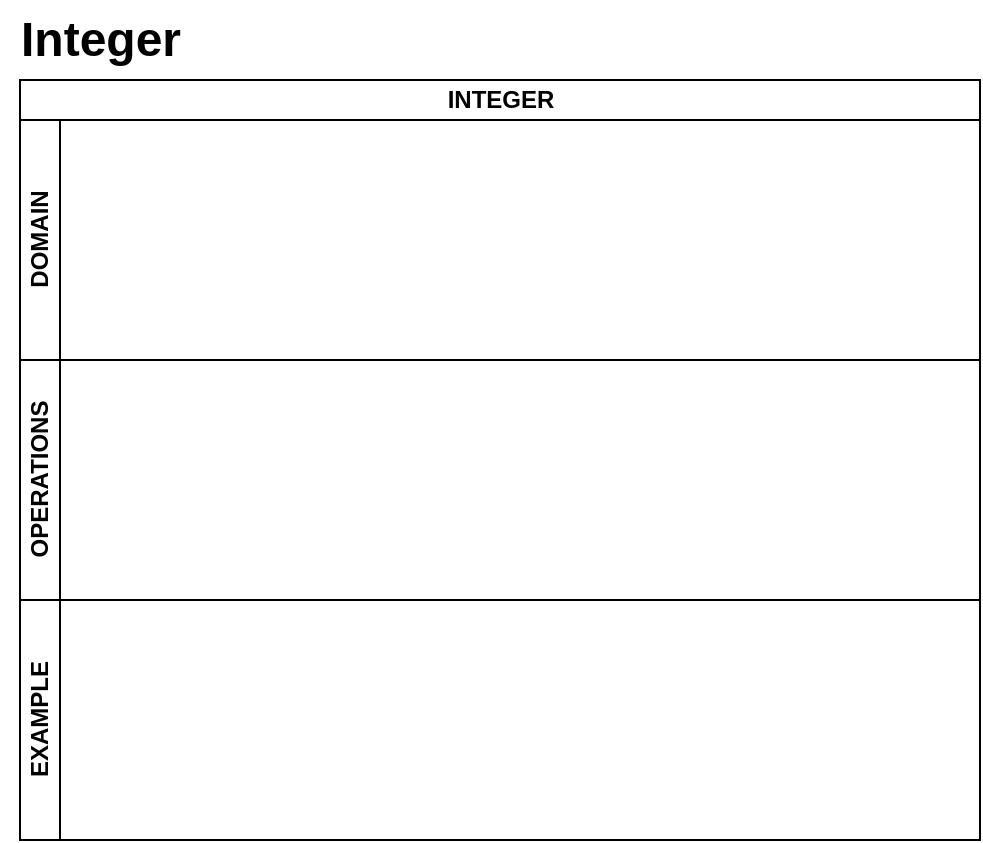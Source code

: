 <mxfile version="20.8.20" type="device"><diagram name="Pàgina-1" id="EiK8BuaacrS0xM0HTpxI"><mxGraphModel dx="919" dy="754" grid="1" gridSize="10" guides="1" tooltips="1" connect="1" arrows="1" fold="1" page="1" pageScale="1" pageWidth="827" pageHeight="1169" math="0" shadow="0"><root><mxCell id="0"/><mxCell id="1" parent="0"/><mxCell id="ftnB4Rnra2os-jaawmGL-43" value="Integer" style="text;strokeColor=none;fillColor=none;html=1;fontSize=24;fontStyle=1;verticalAlign=middle;align=center;" vertex="1" parent="1"><mxGeometry x="40" y="120" width="100" height="40" as="geometry"/></mxCell><mxCell id="ftnB4Rnra2os-jaawmGL-44" value="INTEGER" style="swimlane;childLayout=stackLayout;resizeParent=1;resizeParentMax=0;horizontal=1;startSize=20;horizontalStack=0;html=1;" vertex="1" parent="1"><mxGeometry x="50" y="160" width="480" height="380" as="geometry"/></mxCell><mxCell id="ftnB4Rnra2os-jaawmGL-45" value="DOMAIN" style="swimlane;startSize=20;horizontal=0;html=1;" vertex="1" parent="ftnB4Rnra2os-jaawmGL-44"><mxGeometry y="20" width="480" height="120" as="geometry"><mxRectangle y="20" width="480" height="30" as="alternateBounds"/></mxGeometry></mxCell><mxCell id="ftnB4Rnra2os-jaawmGL-46" value="OPERATIONS" style="swimlane;startSize=20;horizontal=0;html=1;" vertex="1" parent="ftnB4Rnra2os-jaawmGL-44"><mxGeometry y="140" width="480" height="120" as="geometry"/></mxCell><mxCell id="ftnB4Rnra2os-jaawmGL-47" value="EXAMPLE" style="swimlane;startSize=20;horizontal=0;html=1;" vertex="1" parent="ftnB4Rnra2os-jaawmGL-44"><mxGeometry y="260" width="480" height="120" as="geometry"/></mxCell></root></mxGraphModel></diagram></mxfile>